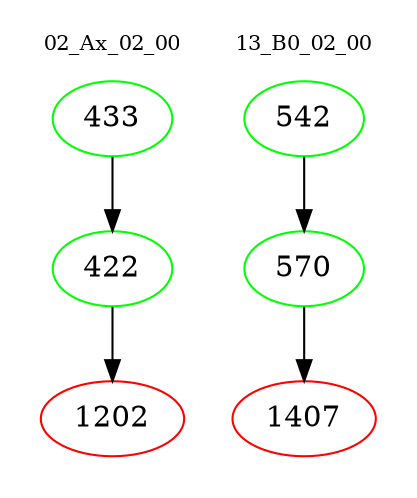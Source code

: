 digraph{
subgraph cluster_0 {
color = white
label = "02_Ax_02_00";
fontsize=10;
T0_433 [label="433", color="green"]
T0_433 -> T0_422 [color="black"]
T0_422 [label="422", color="green"]
T0_422 -> T0_1202 [color="black"]
T0_1202 [label="1202", color="red"]
}
subgraph cluster_1 {
color = white
label = "13_B0_02_00";
fontsize=10;
T1_542 [label="542", color="green"]
T1_542 -> T1_570 [color="black"]
T1_570 [label="570", color="green"]
T1_570 -> T1_1407 [color="black"]
T1_1407 [label="1407", color="red"]
}
}
